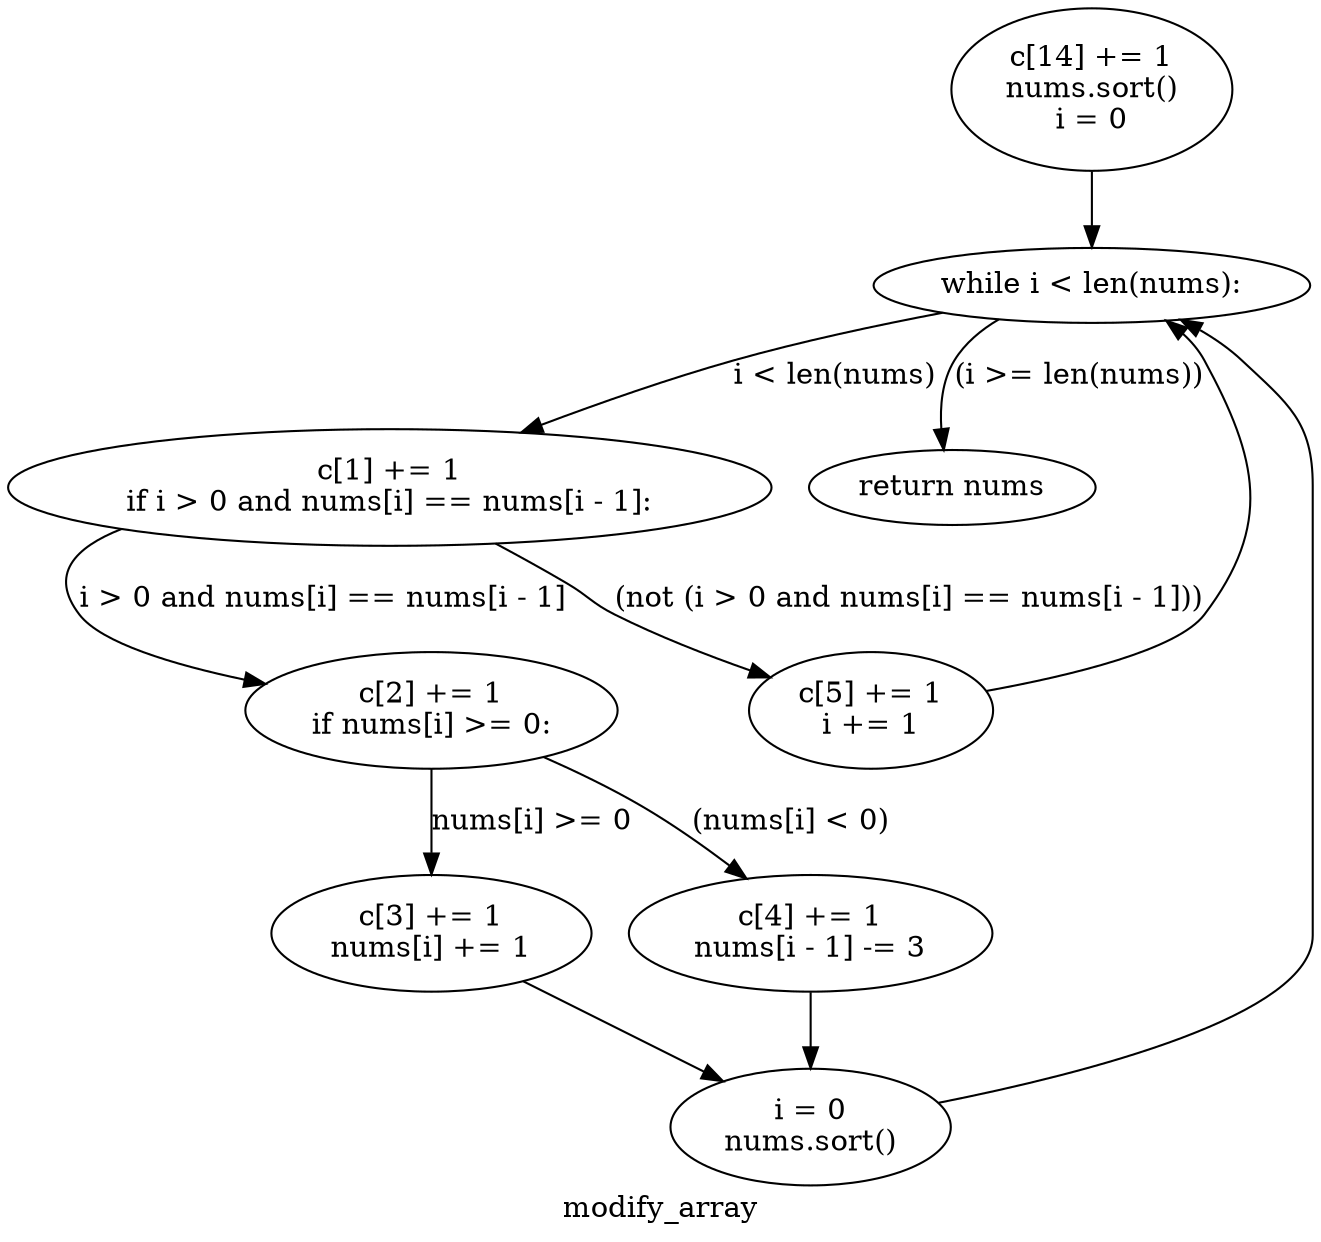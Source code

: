 digraph clustermodify_array {
	graph [bb="0,0,640.52,590.58",
		label=modify_array,
		lheight=0.22,
		lp="320.26,11.875",
		lwidth=1.04
	];
	node [label="\N"];
	1	[height=1.0852,
		label="c[14] += 1
nums.sort()
i = 0
",
		pos="453.97,551.51",
		width=1.5812];
	2	[height=0.5,
		label="while i < len(nums):
",
		pos="453.97,457.45",
		width=2.3055];
	1 -> 2	[pos="e,453.97,475.76 453.97,512 453.97,503.63 453.97,494.91 453.97,487"];
	3	[height=0.77585,
		label="c[1] += 1
if i > 0 and nums[i] == nums[i - 1]:
",
		pos="307.97,359.77",
		width=4.1297];
	2 -> 3	[label="i < len(nums)",
		lp="435.72,413.57",
		pos="e,348.14,387.09 428.87,440 409.29,427.17 381.48,408.94 357.47,393.21"];
	4	[height=0.5,
		label="return nums
",
		pos="585.97,359.77",
		width=1.5155];
	2 -> 4	[label="(i >= len(nums))",
		lp="581.34,413.57",
		pos="e,569.24,377.31 485.85,440.46 496.07,434.88 507.25,428.3 516.97,421.45 532.43,410.54 548.38,396.71 561.04,385.01"];
	5	[height=0.77585,
		label="c[2] += 1
if nums[i] >= 0:
",
		pos="307.97,252.15",
		width=2.0231];
	3 -> 5	[label="i > 0 and nums[i] == nums[i - 1]",
		lp="397.97,305.96",
		pos="e,307.97,280.26 307.97,331.57 307.97,319.37 307.97,304.77 307.97,291.49"];
	7	[height=0.77585,
		label="c[5] += 1
i += 1
",
		pos="48.967,252.15",
		width=1.3602];
	3 -> 7	[label="(not (i > 0 and nums[i] == nums[i - 1]))",
		lp="194.84,305.96",
		pos="e,58.463,279.75 186.32,343.36 143.37,336.05 101.45,326.17 84.217,313.83 75.724,307.75 68.966,298.94 63.734,289.91"];
	8	[height=0.77585,
		label="c[3] += 1
nums[i] += 1
",
		pos="247.97,144.54",
		width=1.7432];
	5 -> 8	[label="nums[i] >= 0",
		lp="318.34,198.35",
		pos="e,262.89,171.82 292.83,224.5 285.45,211.52 276.47,195.72 268.49,181.67"];
	10	[height=0.77585,
		label="c[4] += 1
nums[i - 1] -= 3
",
		pos="401.97,144.54",
		width=2.0378];
	5 -> 10	[label="(nums[i] < 0)",
		lp="408.72,198.35",
		pos="e,385.23,171.94 338.45,226.36 345.49,220.09 352.73,213.15 358.97,206.22 365.87,198.55 372.65,189.75 378.72,181.28"];
	9	[height=0.77585,
		label="i = 0
nums.sort()
",
		pos="401.97,51.681",
		width=1.5812];
	8 -> 9	[pos="e,366.18,73.797 284.85,121.78 306.33,109.11 333.57,93.036 356.38,79.579"];
	9 -> 2	[pos="e,468.94,439.45 444.22,70.763 471.89,85.757 502.97,110.05 502.97,143.54 502.97,360.77 502.97,360.77 502.97,360.77 502.97,386.39 \
488.87,412.06 475.8,430.35"];
	10 -> 9	[pos="e,401.97,79.923 401.97,116.28 401.97,108.46 401.97,99.789 401.97,91.423"];
	7 -> 2	[pos="e,377.95,449.82 53.066,280.21 55.595,291.24 59.619,303.74 65.967,313.83 92.431,355.92 105.69,365.1 149.97,387.7 218.17,422.5 303.86,\
439.83 366.86,448.38"];
}
